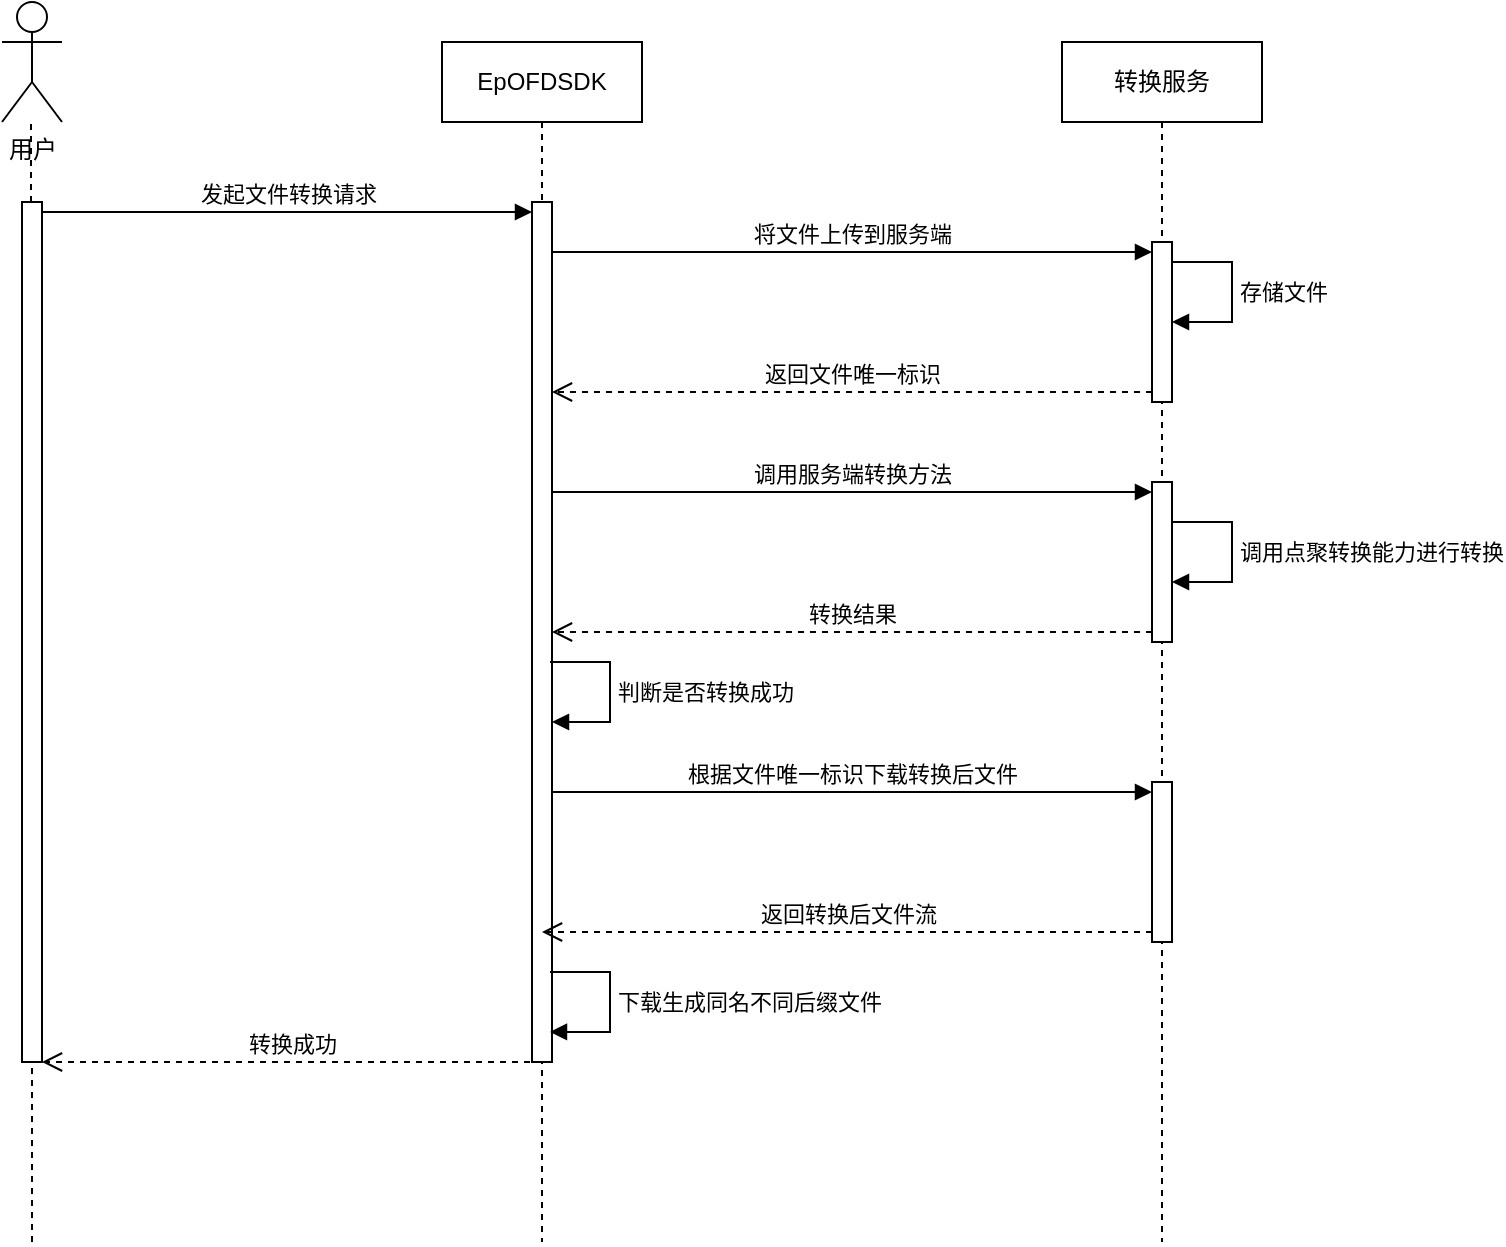 <mxfile version="24.6.2" type="github">
  <diagram name="第 1 页" id="DeNufmHaoJxjSo38zj69">
    <mxGraphModel dx="1434" dy="788" grid="1" gridSize="10" guides="1" tooltips="1" connect="1" arrows="1" fold="1" page="1" pageScale="1" pageWidth="827" pageHeight="1169" math="0" shadow="0">
      <root>
        <mxCell id="0" />
        <mxCell id="1" parent="0" />
        <mxCell id="HQB3WoJ26yC-VBeIa9WN-2" value="用户" style="shape=umlActor;verticalLabelPosition=bottom;verticalAlign=top;html=1;outlineConnect=0;" vertex="1" parent="1">
          <mxGeometry x="130" y="100" width="30" height="60" as="geometry" />
        </mxCell>
        <mxCell id="HQB3WoJ26yC-VBeIa9WN-3" value="" style="endArrow=none;dashed=1;html=1;rounded=0;" edge="1" parent="1" source="HQB3WoJ26yC-VBeIa9WN-17">
          <mxGeometry width="50" height="50" relative="1" as="geometry">
            <mxPoint x="145" y="540" as="sourcePoint" />
            <mxPoint x="144.5" y="160" as="targetPoint" />
          </mxGeometry>
        </mxCell>
        <mxCell id="HQB3WoJ26yC-VBeIa9WN-13" value="EpOFDSDK" style="shape=umlLifeline;perimeter=lifelinePerimeter;whiteSpace=wrap;html=1;container=1;dropTarget=0;collapsible=0;recursiveResize=0;outlineConnect=0;portConstraint=eastwest;newEdgeStyle={&quot;curved&quot;:0,&quot;rounded&quot;:0};" vertex="1" parent="1">
          <mxGeometry x="350" y="120" width="100" height="600" as="geometry" />
        </mxCell>
        <mxCell id="HQB3WoJ26yC-VBeIa9WN-18" value="" style="html=1;points=[[0,0,0,0,5],[0,1,0,0,-5],[1,0,0,0,5],[1,1,0,0,-5]];perimeter=orthogonalPerimeter;outlineConnect=0;targetShapes=umlLifeline;portConstraint=eastwest;newEdgeStyle={&quot;curved&quot;:0,&quot;rounded&quot;:0};" vertex="1" parent="HQB3WoJ26yC-VBeIa9WN-13">
          <mxGeometry x="45" y="80" width="10" height="430" as="geometry" />
        </mxCell>
        <mxCell id="HQB3WoJ26yC-VBeIa9WN-28" value="判断是否转换成功" style="html=1;align=left;spacingLeft=2;endArrow=block;rounded=0;edgeStyle=orthogonalEdgeStyle;curved=0;rounded=0;" edge="1" target="HQB3WoJ26yC-VBeIa9WN-18" parent="HQB3WoJ26yC-VBeIa9WN-13">
          <mxGeometry relative="1" as="geometry">
            <mxPoint x="54" y="310" as="sourcePoint" />
            <Array as="points">
              <mxPoint x="84" y="310" />
              <mxPoint x="84" y="340" />
            </Array>
            <mxPoint x="59" y="340" as="targetPoint" />
          </mxGeometry>
        </mxCell>
        <mxCell id="HQB3WoJ26yC-VBeIa9WN-40" value="下载生成同名不同后缀文件" style="html=1;align=left;spacingLeft=2;endArrow=block;rounded=0;edgeStyle=orthogonalEdgeStyle;curved=0;rounded=0;entryX=0.9;entryY=0.965;entryDx=0;entryDy=0;entryPerimeter=0;" edge="1" target="HQB3WoJ26yC-VBeIa9WN-18" parent="HQB3WoJ26yC-VBeIa9WN-13">
          <mxGeometry relative="1" as="geometry">
            <mxPoint x="54" y="465" as="sourcePoint" />
            <Array as="points">
              <mxPoint x="84" y="465" />
              <mxPoint x="84" y="495" />
            </Array>
            <mxPoint x="59" y="495" as="targetPoint" />
          </mxGeometry>
        </mxCell>
        <mxCell id="HQB3WoJ26yC-VBeIa9WN-15" value="转换服务" style="shape=umlLifeline;perimeter=lifelinePerimeter;whiteSpace=wrap;html=1;container=1;dropTarget=0;collapsible=0;recursiveResize=0;outlineConnect=0;portConstraint=eastwest;newEdgeStyle={&quot;curved&quot;:0,&quot;rounded&quot;:0};" vertex="1" parent="1">
          <mxGeometry x="660" y="120" width="100" height="600" as="geometry" />
        </mxCell>
        <mxCell id="HQB3WoJ26yC-VBeIa9WN-21" value="" style="html=1;points=[[0,0,0,0,5],[0,1,0,0,-5],[1,0,0,0,5],[1,1,0,0,-5]];perimeter=orthogonalPerimeter;outlineConnect=0;targetShapes=umlLifeline;portConstraint=eastwest;newEdgeStyle={&quot;curved&quot;:0,&quot;rounded&quot;:0};" vertex="1" parent="HQB3WoJ26yC-VBeIa9WN-15">
          <mxGeometry x="45" y="100" width="10" height="80" as="geometry" />
        </mxCell>
        <mxCell id="HQB3WoJ26yC-VBeIa9WN-24" value="" style="html=1;points=[[0,0,0,0,5],[0,1,0,0,-5],[1,0,0,0,5],[1,1,0,0,-5]];perimeter=orthogonalPerimeter;outlineConnect=0;targetShapes=umlLifeline;portConstraint=eastwest;newEdgeStyle={&quot;curved&quot;:0,&quot;rounded&quot;:0};" vertex="1" parent="HQB3WoJ26yC-VBeIa9WN-15">
          <mxGeometry x="45" y="220" width="10" height="80" as="geometry" />
        </mxCell>
        <mxCell id="HQB3WoJ26yC-VBeIa9WN-30" value="存储文件" style="html=1;align=left;spacingLeft=2;endArrow=block;rounded=0;edgeStyle=orthogonalEdgeStyle;curved=0;rounded=0;entryX=1;entryY=0.5;entryDx=0;entryDy=0;entryPerimeter=0;" edge="1" target="HQB3WoJ26yC-VBeIa9WN-21" parent="HQB3WoJ26yC-VBeIa9WN-15">
          <mxGeometry relative="1" as="geometry">
            <mxPoint x="55" y="110" as="sourcePoint" />
            <Array as="points">
              <mxPoint x="85" y="110" />
              <mxPoint x="85" y="140" />
            </Array>
            <mxPoint x="60" y="140" as="targetPoint" />
          </mxGeometry>
        </mxCell>
        <mxCell id="HQB3WoJ26yC-VBeIa9WN-32" value="调用点聚转换能力进行转换" style="html=1;align=left;spacingLeft=2;endArrow=block;rounded=0;edgeStyle=orthogonalEdgeStyle;curved=0;rounded=0;entryX=1;entryY=0.625;entryDx=0;entryDy=0;entryPerimeter=0;" edge="1" target="HQB3WoJ26yC-VBeIa9WN-24" parent="HQB3WoJ26yC-VBeIa9WN-15">
          <mxGeometry relative="1" as="geometry">
            <mxPoint x="55" y="240" as="sourcePoint" />
            <Array as="points">
              <mxPoint x="85" y="240" />
              <mxPoint x="85" y="270" />
            </Array>
            <mxPoint x="60" y="270" as="targetPoint" />
          </mxGeometry>
        </mxCell>
        <mxCell id="HQB3WoJ26yC-VBeIa9WN-36" value="" style="html=1;points=[[0,0,0,0,5],[0,1,0,0,-5],[1,0,0,0,5],[1,1,0,0,-5]];perimeter=orthogonalPerimeter;outlineConnect=0;targetShapes=umlLifeline;portConstraint=eastwest;newEdgeStyle={&quot;curved&quot;:0,&quot;rounded&quot;:0};" vertex="1" parent="HQB3WoJ26yC-VBeIa9WN-15">
          <mxGeometry x="45" y="370" width="10" height="80" as="geometry" />
        </mxCell>
        <mxCell id="HQB3WoJ26yC-VBeIa9WN-16" value="" style="endArrow=none;dashed=1;html=1;rounded=0;" edge="1" parent="1" target="HQB3WoJ26yC-VBeIa9WN-17">
          <mxGeometry width="50" height="50" relative="1" as="geometry">
            <mxPoint x="145" y="720" as="sourcePoint" />
            <mxPoint x="144.5" y="160" as="targetPoint" />
          </mxGeometry>
        </mxCell>
        <mxCell id="HQB3WoJ26yC-VBeIa9WN-17" value="" style="html=1;points=[[0,0,0,0,5],[0,1,0,0,-5],[1,0,0,0,5],[1,1,0,0,-5]];perimeter=orthogonalPerimeter;outlineConnect=0;targetShapes=umlLifeline;portConstraint=eastwest;newEdgeStyle={&quot;curved&quot;:0,&quot;rounded&quot;:0};" vertex="1" parent="1">
          <mxGeometry x="140" y="200" width="10" height="430" as="geometry" />
        </mxCell>
        <mxCell id="HQB3WoJ26yC-VBeIa9WN-19" value="发起文件转换请求" style="html=1;verticalAlign=bottom;endArrow=block;curved=0;rounded=0;entryX=0;entryY=0;entryDx=0;entryDy=5;exitX=1;exitY=0;exitDx=0;exitDy=5;exitPerimeter=0;" edge="1" target="HQB3WoJ26yC-VBeIa9WN-18" parent="1" source="HQB3WoJ26yC-VBeIa9WN-17">
          <mxGeometry relative="1" as="geometry">
            <mxPoint x="325" y="205" as="sourcePoint" />
          </mxGeometry>
        </mxCell>
        <mxCell id="HQB3WoJ26yC-VBeIa9WN-22" value="将文件上传到服务端" style="html=1;verticalAlign=bottom;endArrow=block;curved=0;rounded=0;entryX=0;entryY=0;entryDx=0;entryDy=5;" edge="1" target="HQB3WoJ26yC-VBeIa9WN-21" parent="1" source="HQB3WoJ26yC-VBeIa9WN-18">
          <mxGeometry relative="1" as="geometry">
            <mxPoint x="630" y="225" as="sourcePoint" />
          </mxGeometry>
        </mxCell>
        <mxCell id="HQB3WoJ26yC-VBeIa9WN-23" value="返回文件唯一标识" style="html=1;verticalAlign=bottom;endArrow=open;dashed=1;endSize=8;curved=0;rounded=0;exitX=0;exitY=1;exitDx=0;exitDy=-5;" edge="1" source="HQB3WoJ26yC-VBeIa9WN-21" parent="1" target="HQB3WoJ26yC-VBeIa9WN-18">
          <mxGeometry relative="1" as="geometry">
            <mxPoint x="630" y="295" as="targetPoint" />
          </mxGeometry>
        </mxCell>
        <mxCell id="HQB3WoJ26yC-VBeIa9WN-25" value="调用服务端转换方法" style="html=1;verticalAlign=bottom;endArrow=block;curved=0;rounded=0;entryX=0;entryY=0;entryDx=0;entryDy=5;" edge="1" target="HQB3WoJ26yC-VBeIa9WN-24" parent="1" source="HQB3WoJ26yC-VBeIa9WN-18">
          <mxGeometry relative="1" as="geometry">
            <mxPoint x="635" y="345" as="sourcePoint" />
          </mxGeometry>
        </mxCell>
        <mxCell id="HQB3WoJ26yC-VBeIa9WN-26" value="转换结果" style="html=1;verticalAlign=bottom;endArrow=open;dashed=1;endSize=8;curved=0;rounded=0;exitX=0;exitY=1;exitDx=0;exitDy=-5;" edge="1" source="HQB3WoJ26yC-VBeIa9WN-24" parent="1" target="HQB3WoJ26yC-VBeIa9WN-18">
          <mxGeometry relative="1" as="geometry">
            <mxPoint x="635" y="415" as="targetPoint" />
          </mxGeometry>
        </mxCell>
        <mxCell id="HQB3WoJ26yC-VBeIa9WN-37" value="根据文件唯一标识下载转换后文件" style="html=1;verticalAlign=bottom;endArrow=block;curved=0;rounded=0;entryX=0;entryY=0;entryDx=0;entryDy=5;" edge="1" target="HQB3WoJ26yC-VBeIa9WN-36" parent="1" source="HQB3WoJ26yC-VBeIa9WN-18">
          <mxGeometry relative="1" as="geometry">
            <mxPoint x="635" y="495" as="sourcePoint" />
          </mxGeometry>
        </mxCell>
        <mxCell id="HQB3WoJ26yC-VBeIa9WN-38" value="返回转换后文件流" style="html=1;verticalAlign=bottom;endArrow=open;dashed=1;endSize=8;curved=0;rounded=0;exitX=0;exitY=1;exitDx=0;exitDy=-5;" edge="1" source="HQB3WoJ26yC-VBeIa9WN-36" parent="1">
          <mxGeometry relative="1" as="geometry">
            <mxPoint x="400" y="565" as="targetPoint" />
          </mxGeometry>
        </mxCell>
        <mxCell id="HQB3WoJ26yC-VBeIa9WN-41" value="转换成功" style="html=1;verticalAlign=bottom;endArrow=open;dashed=1;endSize=8;curved=0;rounded=0;" edge="1" parent="1" target="HQB3WoJ26yC-VBeIa9WN-17">
          <mxGeometry relative="1" as="geometry">
            <mxPoint x="400" y="630" as="sourcePoint" />
            <mxPoint x="320" y="630" as="targetPoint" />
          </mxGeometry>
        </mxCell>
      </root>
    </mxGraphModel>
  </diagram>
</mxfile>
